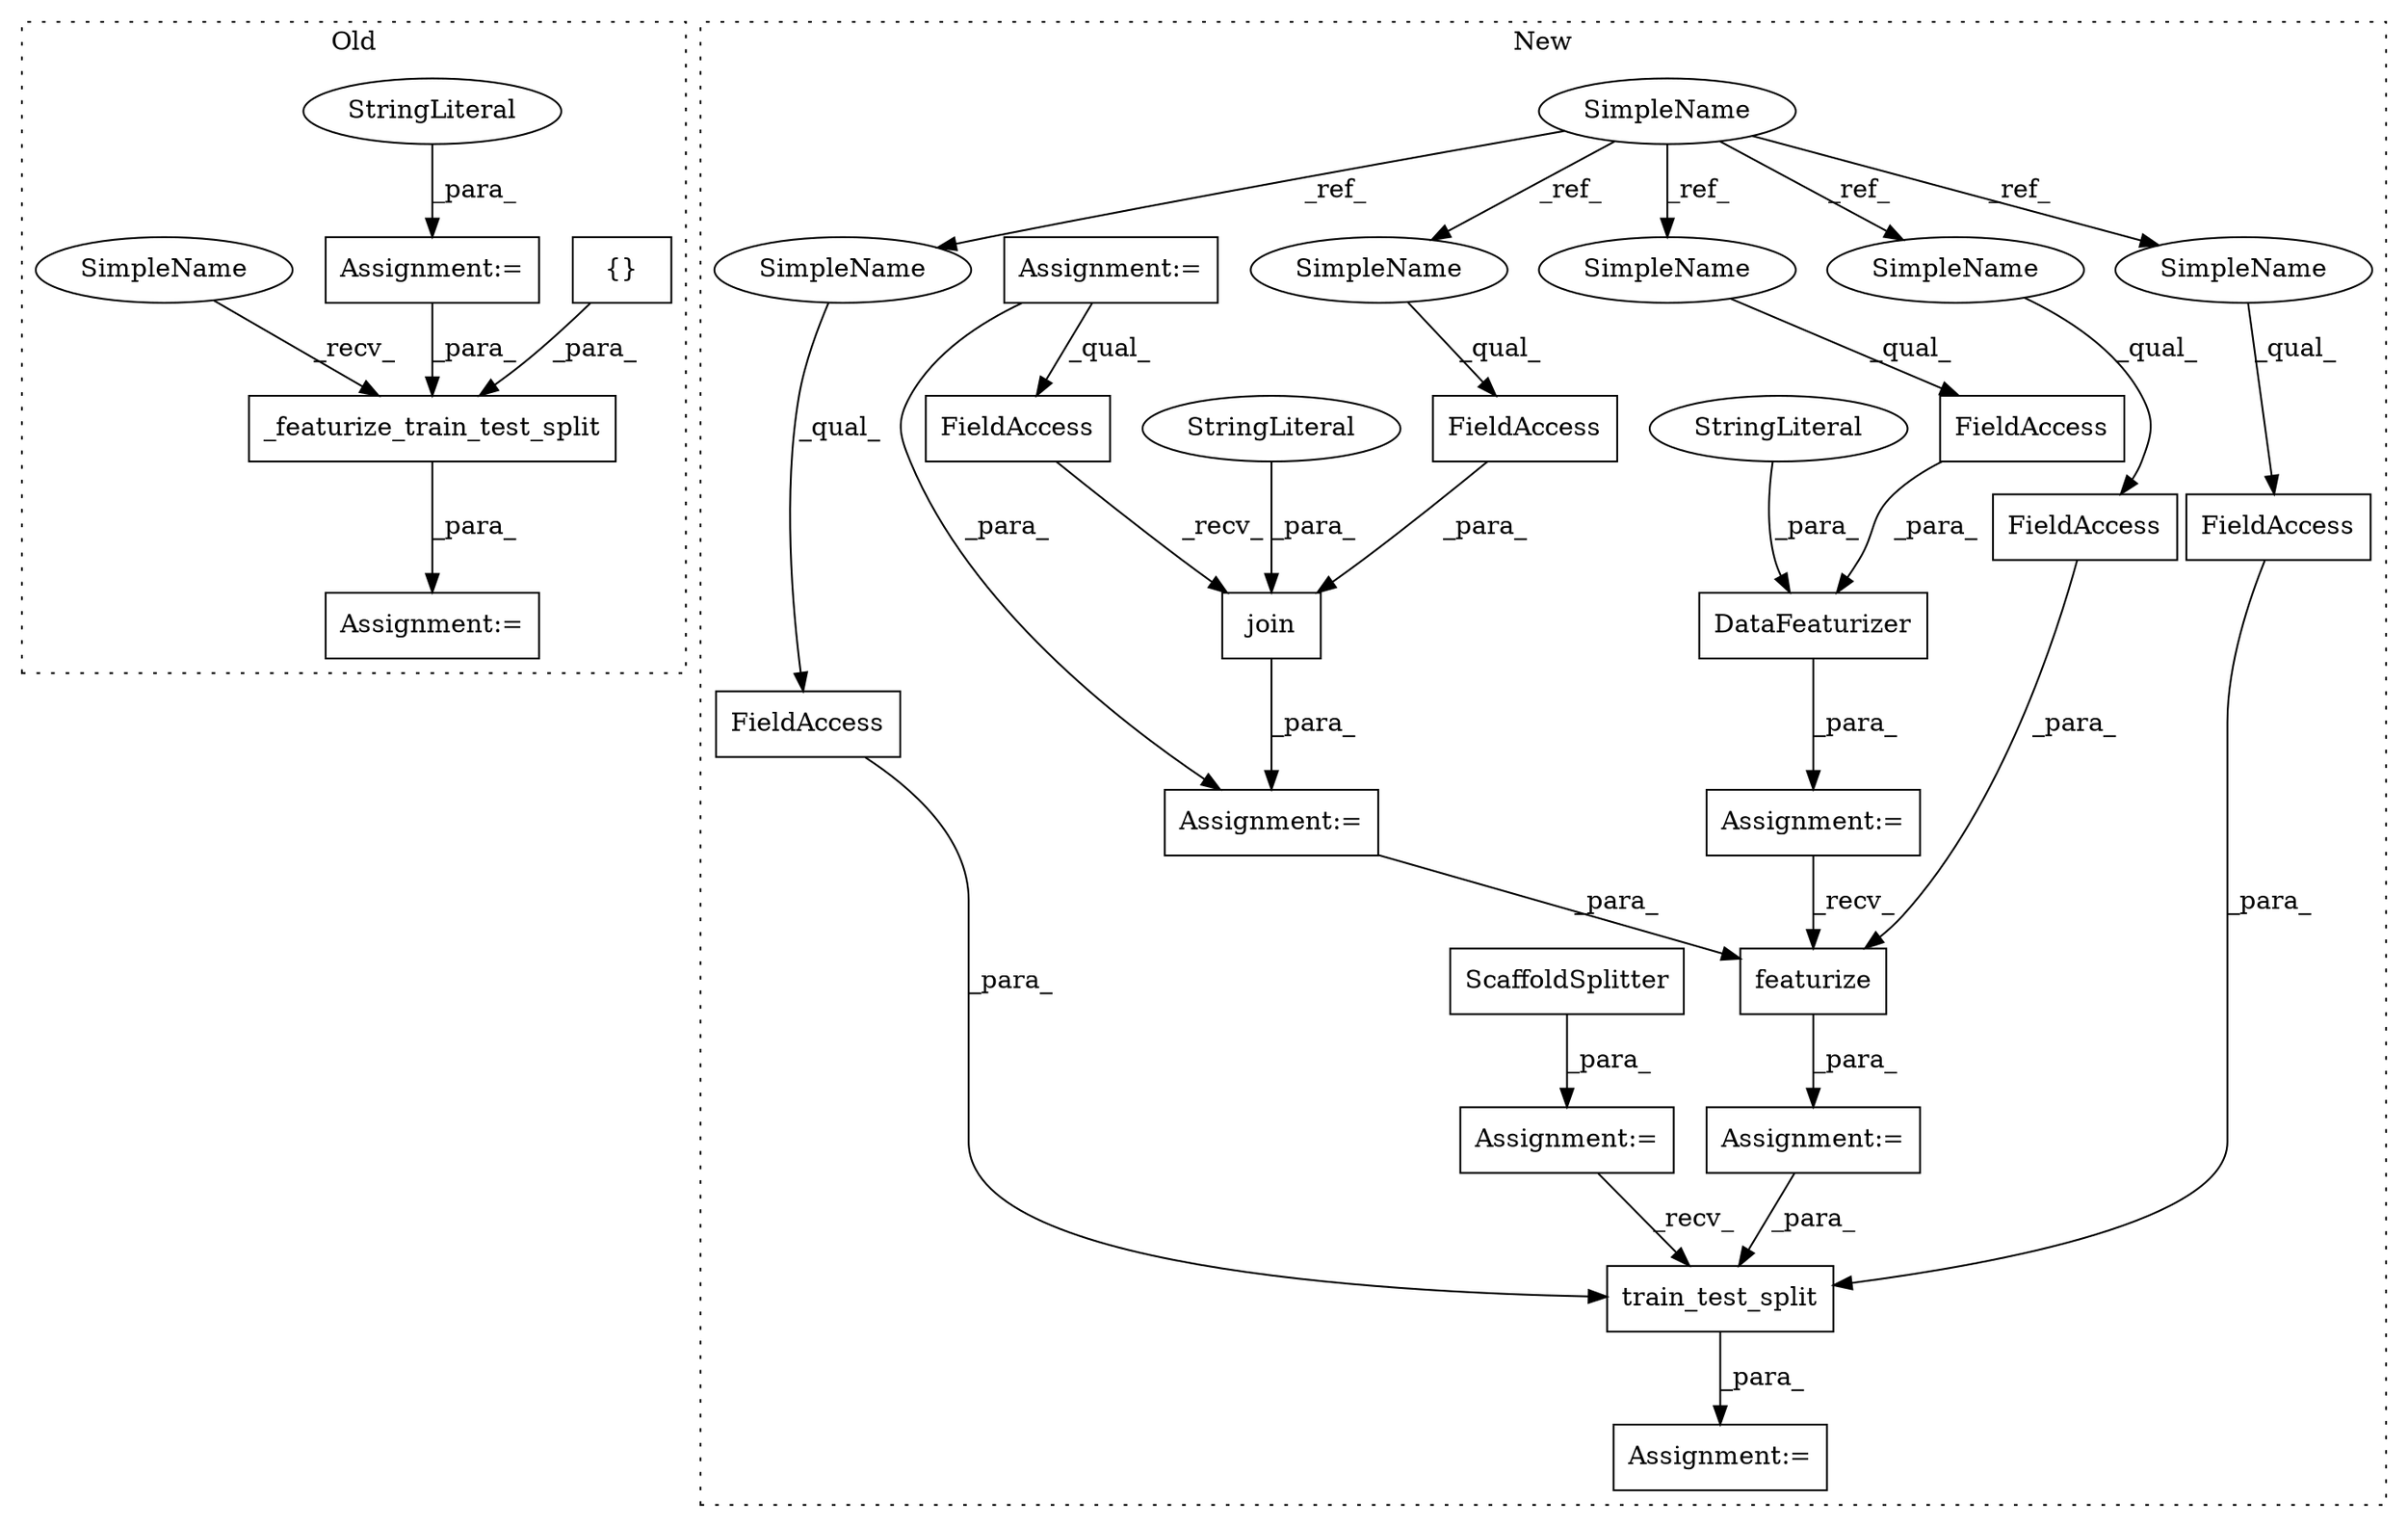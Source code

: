 digraph G {
subgraph cluster0 {
1 [label="{}" a="4" s="8607,8652" l="1,1" shape="box"];
4 [label="Assignment:=" a="7" s="9106" l="2" shape="box"];
14 [label="_featurize_train_test_split" a="32" s="9113,9218" l="28,1" shape="box"];
18 [label="Assignment:=" a="7" s="9004" l="1" shape="box"];
19 [label="StringLiteral" a="45" s="9005" l="13" shape="ellipse"];
31 [label="SimpleName" a="42" s="9108" l="4" shape="ellipse"];
label = "Old";
style="dotted";
}
subgraph cluster1 {
2 [label="train_test_split" a="32" s="10796,10849" l="17,1" shape="box"];
3 [label="Assignment:=" a="7" s="10785" l="2" shape="box"];
5 [label="Assignment:=" a="7" s="10585" l="1" shape="box"];
6 [label="featurize" a="32" s="10668,10702" l="10,1" shape="box"];
7 [label="FieldAccess" a="22" s="10821" l="14" shape="box"];
8 [label="FieldAccess" a="22" s="10836" l="13" shape="box"];
9 [label="FieldAccess" a="22" s="10689" l="13" shape="box"];
10 [label="DataFeaturizer" a="32" s="10586,10642" l="15,1" shape="box"];
11 [label="StringLiteral" a="45" s="10637" l="5" shape="ellipse"];
12 [label="FieldAccess" a="22" s="10607" l="17" shape="box"];
13 [label="Assignment:=" a="7" s="10656" l="1" shape="box"];
15 [label="SimpleName" a="42" s="9165" l="4" shape="ellipse"];
16 [label="Assignment:=" a="7" s="10717" l="1" shape="box"];
17 [label="ScaffoldSplitter" a="32" s="10718" l="18" shape="box"];
20 [label="FieldAccess" a="22" s="10538" l="16" shape="box"];
21 [label="join" a="32" s="10533,10568" l="5,1" shape="box"];
22 [label="FieldAccess" a="22" s="10525" l="7" shape="box"];
23 [label="Assignment:=" a="7" s="10524" l="1" shape="box"];
24 [label="StringLiteral" a="45" s="10555" l="13" shape="ellipse"];
25 [label="Assignment:=" a="7" s="9355" l="2" shape="box"];
26 [label="SimpleName" a="42" s="10836" l="4" shape="ellipse"];
27 [label="SimpleName" a="42" s="10538" l="4" shape="ellipse"];
28 [label="SimpleName" a="42" s="10689" l="4" shape="ellipse"];
29 [label="SimpleName" a="42" s="10821" l="4" shape="ellipse"];
30 [label="SimpleName" a="42" s="10607" l="4" shape="ellipse"];
label = "New";
style="dotted";
}
1 -> 14 [label="_para_"];
2 -> 3 [label="_para_"];
5 -> 6 [label="_recv_"];
6 -> 13 [label="_para_"];
7 -> 2 [label="_para_"];
8 -> 2 [label="_para_"];
9 -> 6 [label="_para_"];
10 -> 5 [label="_para_"];
11 -> 10 [label="_para_"];
12 -> 10 [label="_para_"];
13 -> 2 [label="_para_"];
14 -> 4 [label="_para_"];
15 -> 30 [label="_ref_"];
15 -> 28 [label="_ref_"];
15 -> 26 [label="_ref_"];
15 -> 29 [label="_ref_"];
15 -> 27 [label="_ref_"];
16 -> 2 [label="_recv_"];
17 -> 16 [label="_para_"];
18 -> 14 [label="_para_"];
19 -> 18 [label="_para_"];
20 -> 21 [label="_para_"];
21 -> 23 [label="_para_"];
22 -> 21 [label="_recv_"];
23 -> 6 [label="_para_"];
24 -> 21 [label="_para_"];
25 -> 23 [label="_para_"];
25 -> 22 [label="_qual_"];
26 -> 8 [label="_qual_"];
27 -> 20 [label="_qual_"];
28 -> 9 [label="_qual_"];
29 -> 7 [label="_qual_"];
30 -> 12 [label="_qual_"];
31 -> 14 [label="_recv_"];
}